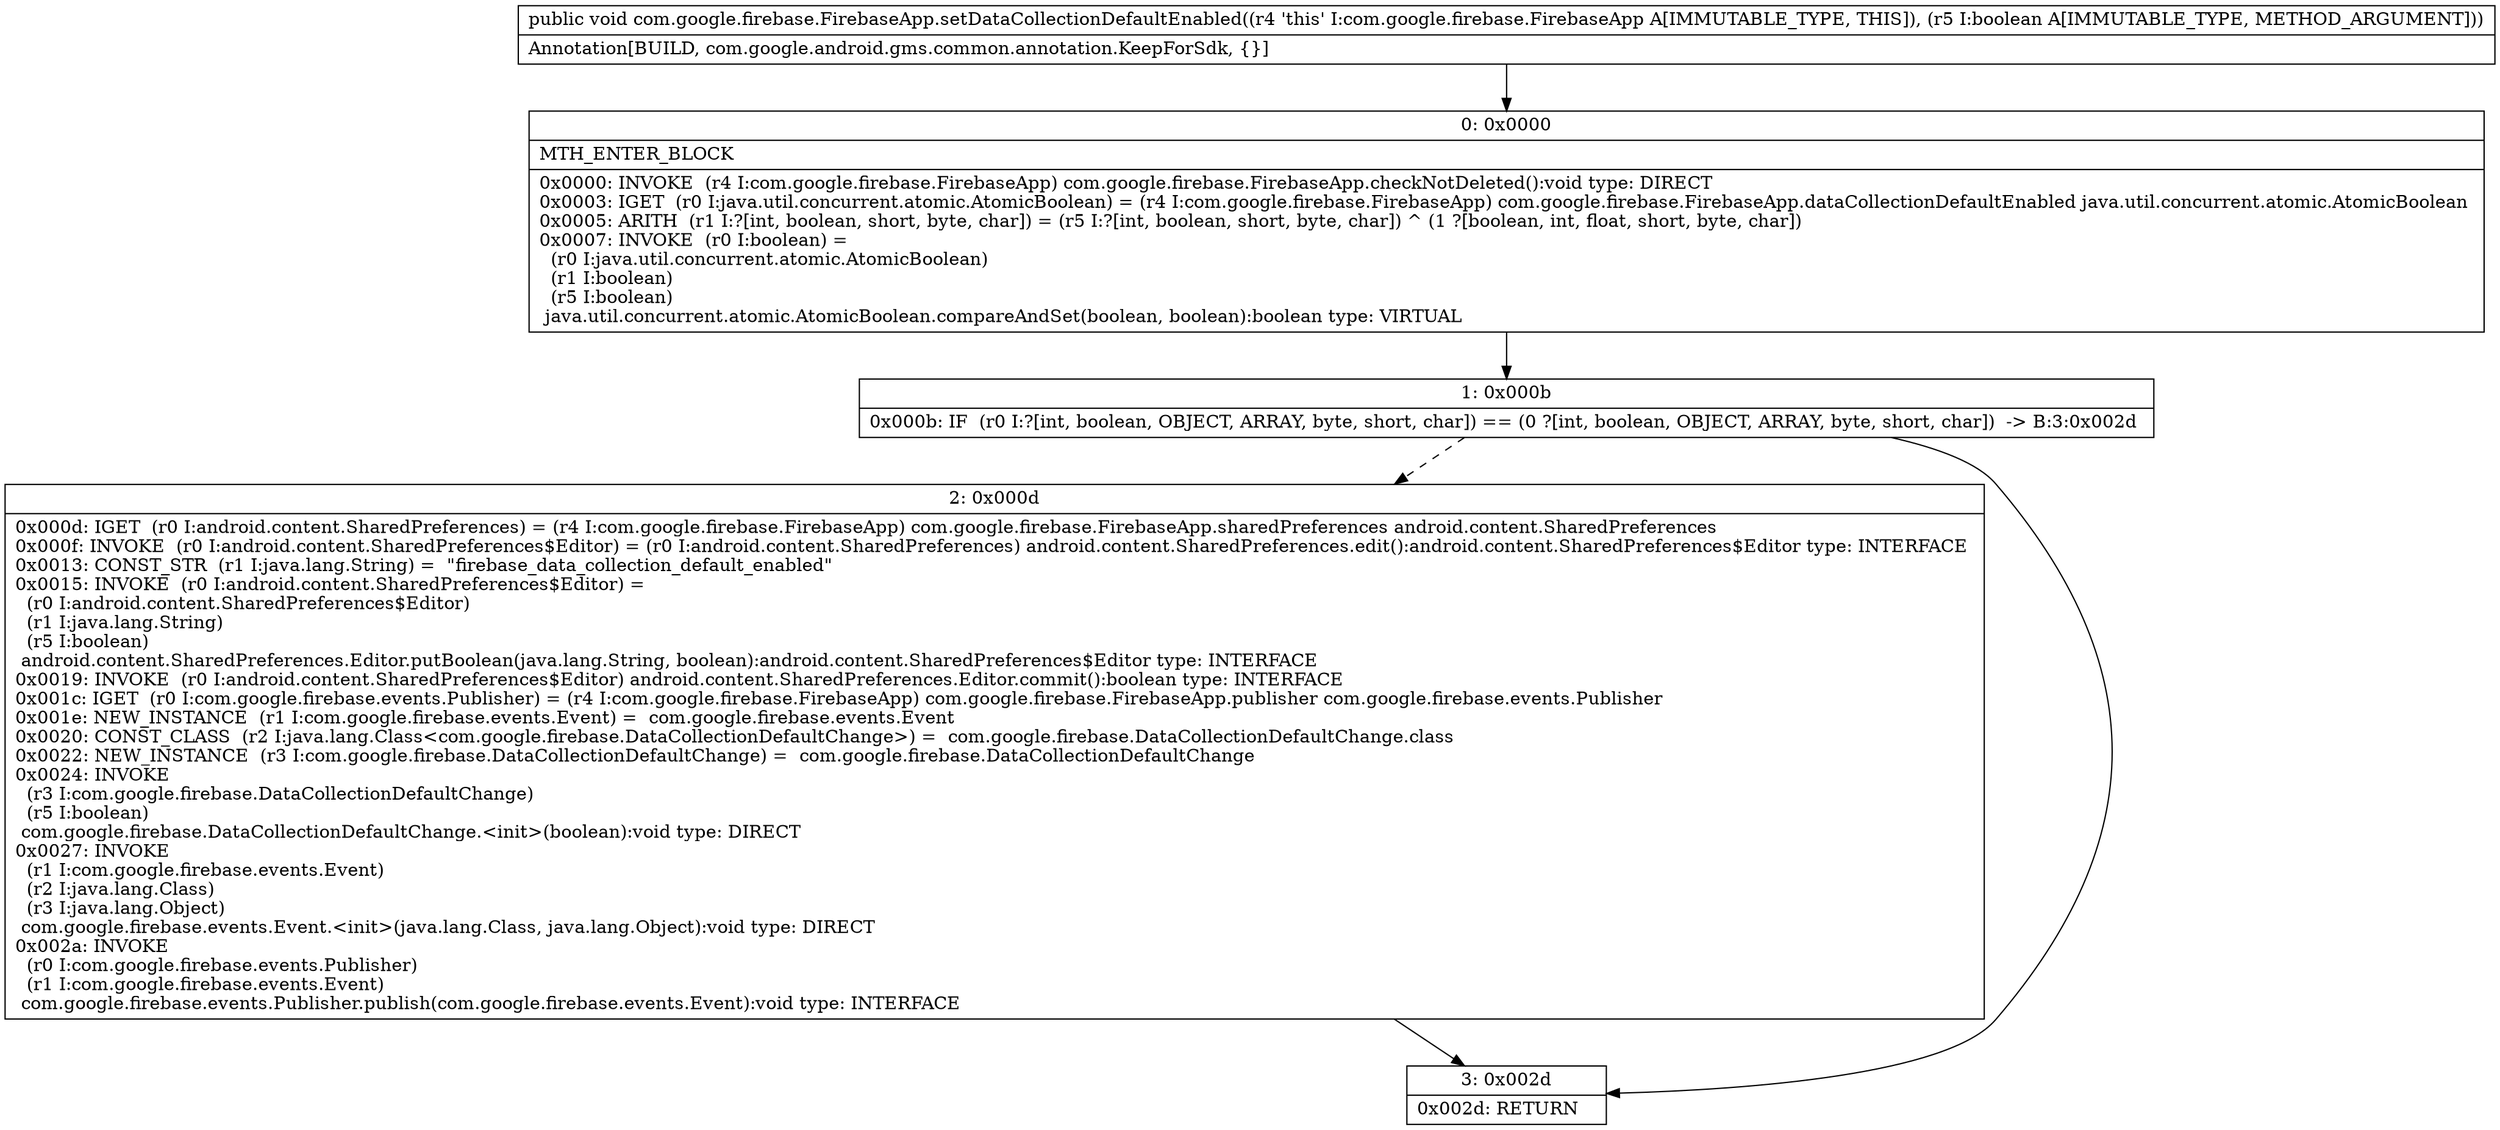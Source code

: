 digraph "CFG forcom.google.firebase.FirebaseApp.setDataCollectionDefaultEnabled(Z)V" {
Node_0 [shape=record,label="{0\:\ 0x0000|MTH_ENTER_BLOCK\l|0x0000: INVOKE  (r4 I:com.google.firebase.FirebaseApp) com.google.firebase.FirebaseApp.checkNotDeleted():void type: DIRECT \l0x0003: IGET  (r0 I:java.util.concurrent.atomic.AtomicBoolean) = (r4 I:com.google.firebase.FirebaseApp) com.google.firebase.FirebaseApp.dataCollectionDefaultEnabled java.util.concurrent.atomic.AtomicBoolean \l0x0005: ARITH  (r1 I:?[int, boolean, short, byte, char]) = (r5 I:?[int, boolean, short, byte, char]) ^ (1 ?[boolean, int, float, short, byte, char]) \l0x0007: INVOKE  (r0 I:boolean) = \l  (r0 I:java.util.concurrent.atomic.AtomicBoolean)\l  (r1 I:boolean)\l  (r5 I:boolean)\l java.util.concurrent.atomic.AtomicBoolean.compareAndSet(boolean, boolean):boolean type: VIRTUAL \l}"];
Node_1 [shape=record,label="{1\:\ 0x000b|0x000b: IF  (r0 I:?[int, boolean, OBJECT, ARRAY, byte, short, char]) == (0 ?[int, boolean, OBJECT, ARRAY, byte, short, char])  \-\> B:3:0x002d \l}"];
Node_2 [shape=record,label="{2\:\ 0x000d|0x000d: IGET  (r0 I:android.content.SharedPreferences) = (r4 I:com.google.firebase.FirebaseApp) com.google.firebase.FirebaseApp.sharedPreferences android.content.SharedPreferences \l0x000f: INVOKE  (r0 I:android.content.SharedPreferences$Editor) = (r0 I:android.content.SharedPreferences) android.content.SharedPreferences.edit():android.content.SharedPreferences$Editor type: INTERFACE \l0x0013: CONST_STR  (r1 I:java.lang.String) =  \"firebase_data_collection_default_enabled\" \l0x0015: INVOKE  (r0 I:android.content.SharedPreferences$Editor) = \l  (r0 I:android.content.SharedPreferences$Editor)\l  (r1 I:java.lang.String)\l  (r5 I:boolean)\l android.content.SharedPreferences.Editor.putBoolean(java.lang.String, boolean):android.content.SharedPreferences$Editor type: INTERFACE \l0x0019: INVOKE  (r0 I:android.content.SharedPreferences$Editor) android.content.SharedPreferences.Editor.commit():boolean type: INTERFACE \l0x001c: IGET  (r0 I:com.google.firebase.events.Publisher) = (r4 I:com.google.firebase.FirebaseApp) com.google.firebase.FirebaseApp.publisher com.google.firebase.events.Publisher \l0x001e: NEW_INSTANCE  (r1 I:com.google.firebase.events.Event) =  com.google.firebase.events.Event \l0x0020: CONST_CLASS  (r2 I:java.lang.Class\<com.google.firebase.DataCollectionDefaultChange\>) =  com.google.firebase.DataCollectionDefaultChange.class \l0x0022: NEW_INSTANCE  (r3 I:com.google.firebase.DataCollectionDefaultChange) =  com.google.firebase.DataCollectionDefaultChange \l0x0024: INVOKE  \l  (r3 I:com.google.firebase.DataCollectionDefaultChange)\l  (r5 I:boolean)\l com.google.firebase.DataCollectionDefaultChange.\<init\>(boolean):void type: DIRECT \l0x0027: INVOKE  \l  (r1 I:com.google.firebase.events.Event)\l  (r2 I:java.lang.Class)\l  (r3 I:java.lang.Object)\l com.google.firebase.events.Event.\<init\>(java.lang.Class, java.lang.Object):void type: DIRECT \l0x002a: INVOKE  \l  (r0 I:com.google.firebase.events.Publisher)\l  (r1 I:com.google.firebase.events.Event)\l com.google.firebase.events.Publisher.publish(com.google.firebase.events.Event):void type: INTERFACE \l}"];
Node_3 [shape=record,label="{3\:\ 0x002d|0x002d: RETURN   \l}"];
MethodNode[shape=record,label="{public void com.google.firebase.FirebaseApp.setDataCollectionDefaultEnabled((r4 'this' I:com.google.firebase.FirebaseApp A[IMMUTABLE_TYPE, THIS]), (r5 I:boolean A[IMMUTABLE_TYPE, METHOD_ARGUMENT]))  | Annotation[BUILD, com.google.android.gms.common.annotation.KeepForSdk, \{\}]\l}"];
MethodNode -> Node_0;
Node_0 -> Node_1;
Node_1 -> Node_2[style=dashed];
Node_1 -> Node_3;
Node_2 -> Node_3;
}

